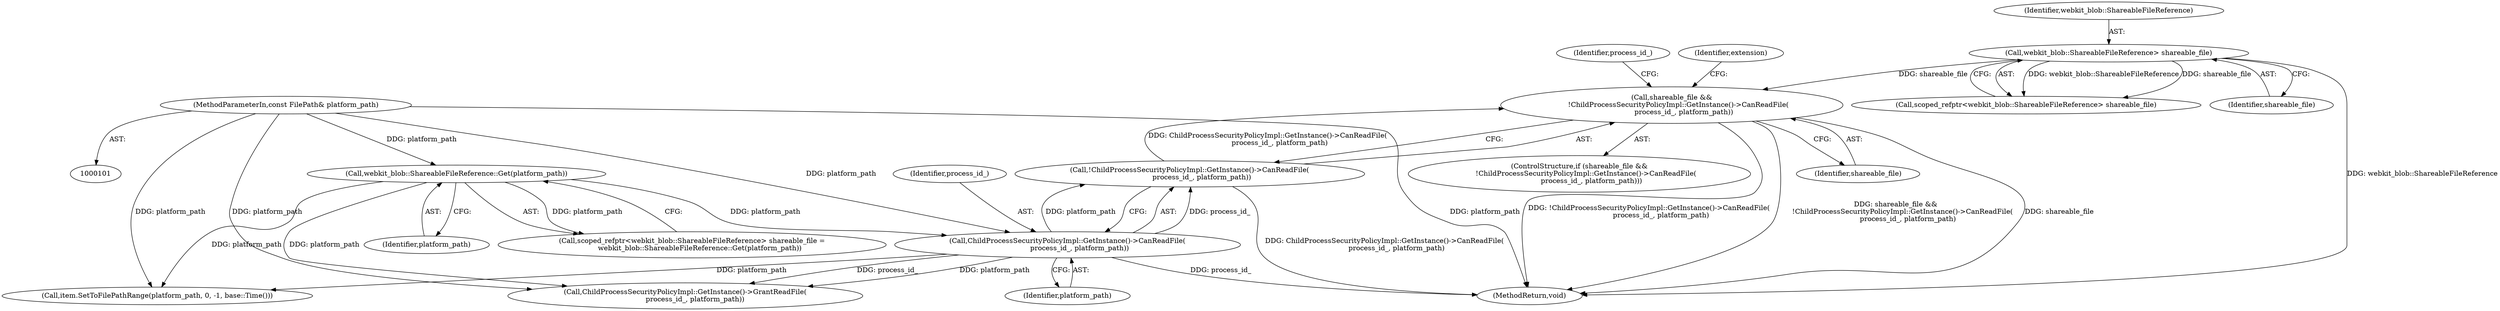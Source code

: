digraph "1_Chrome_d123966ec156cd2f92fdada36be39694641b479e_0@del" {
"1000126" [label="(Call,shareable_file &&\n      !ChildProcessSecurityPolicyImpl::GetInstance()->CanReadFile(\n           process_id_, platform_path))"];
"1000120" [label="(Call,webkit_blob::ShareableFileReference> shareable_file)"];
"1000128" [label="(Call,!ChildProcessSecurityPolicyImpl::GetInstance()->CanReadFile(\n           process_id_, platform_path))"];
"1000129" [label="(Call,ChildProcessSecurityPolicyImpl::GetInstance()->CanReadFile(\n           process_id_, platform_path))"];
"1000123" [label="(Call,webkit_blob::ShareableFileReference::Get(platform_path))"];
"1000104" [label="(MethodParameterIn,const FilePath& platform_path)"];
"1000127" [label="(Identifier,shareable_file)"];
"1000126" [label="(Call,shareable_file &&\n      !ChildProcessSecurityPolicyImpl::GetInstance()->CanReadFile(\n           process_id_, platform_path))"];
"1000104" [label="(MethodParameterIn,const FilePath& platform_path)"];
"1000124" [label="(Identifier,platform_path)"];
"1000129" [label="(Call,ChildProcessSecurityPolicyImpl::GetInstance()->CanReadFile(\n           process_id_, platform_path))"];
"1000125" [label="(ControlStructure,if (shareable_file &&\n      !ChildProcessSecurityPolicyImpl::GetInstance()->CanReadFile(\n           process_id_, platform_path)))"];
"1000143" [label="(Identifier,extension)"];
"1000133" [label="(Call,ChildProcessSecurityPolicyImpl::GetInstance()->GrantReadFile(\n         process_id_, platform_path))"];
"1000167" [label="(MethodReturn,void)"];
"1000117" [label="(Call,scoped_refptr<webkit_blob::ShareableFileReference> shareable_file =\n       webkit_blob::ShareableFileReference::Get(platform_path))"];
"1000134" [label="(Identifier,process_id_)"];
"1000122" [label="(Identifier,shareable_file)"];
"1000121" [label="(Identifier,webkit_blob::ShareableFileReference)"];
"1000120" [label="(Call,webkit_blob::ShareableFileReference> shareable_file)"];
"1000131" [label="(Identifier,platform_path)"];
"1000118" [label="(Call,scoped_refptr<webkit_blob::ShareableFileReference> shareable_file)"];
"1000147" [label="(Call,item.SetToFilePathRange(platform_path, 0, -1, base::Time()))"];
"1000123" [label="(Call,webkit_blob::ShareableFileReference::Get(platform_path))"];
"1000128" [label="(Call,!ChildProcessSecurityPolicyImpl::GetInstance()->CanReadFile(\n           process_id_, platform_path))"];
"1000130" [label="(Identifier,process_id_)"];
"1000126" -> "1000125"  [label="AST: "];
"1000126" -> "1000127"  [label="CFG: "];
"1000126" -> "1000128"  [label="CFG: "];
"1000127" -> "1000126"  [label="AST: "];
"1000128" -> "1000126"  [label="AST: "];
"1000134" -> "1000126"  [label="CFG: "];
"1000143" -> "1000126"  [label="CFG: "];
"1000126" -> "1000167"  [label="DDG: shareable_file"];
"1000126" -> "1000167"  [label="DDG: shareable_file &&\n      !ChildProcessSecurityPolicyImpl::GetInstance()->CanReadFile(\n           process_id_, platform_path)"];
"1000126" -> "1000167"  [label="DDG: !ChildProcessSecurityPolicyImpl::GetInstance()->CanReadFile(\n           process_id_, platform_path)"];
"1000120" -> "1000126"  [label="DDG: shareable_file"];
"1000128" -> "1000126"  [label="DDG: ChildProcessSecurityPolicyImpl::GetInstance()->CanReadFile(\n           process_id_, platform_path)"];
"1000120" -> "1000118"  [label="AST: "];
"1000120" -> "1000122"  [label="CFG: "];
"1000121" -> "1000120"  [label="AST: "];
"1000122" -> "1000120"  [label="AST: "];
"1000118" -> "1000120"  [label="CFG: "];
"1000120" -> "1000167"  [label="DDG: webkit_blob::ShareableFileReference"];
"1000120" -> "1000118"  [label="DDG: webkit_blob::ShareableFileReference"];
"1000120" -> "1000118"  [label="DDG: shareable_file"];
"1000128" -> "1000129"  [label="CFG: "];
"1000129" -> "1000128"  [label="AST: "];
"1000128" -> "1000167"  [label="DDG: ChildProcessSecurityPolicyImpl::GetInstance()->CanReadFile(\n           process_id_, platform_path)"];
"1000129" -> "1000128"  [label="DDG: process_id_"];
"1000129" -> "1000128"  [label="DDG: platform_path"];
"1000129" -> "1000131"  [label="CFG: "];
"1000130" -> "1000129"  [label="AST: "];
"1000131" -> "1000129"  [label="AST: "];
"1000129" -> "1000167"  [label="DDG: process_id_"];
"1000123" -> "1000129"  [label="DDG: platform_path"];
"1000104" -> "1000129"  [label="DDG: platform_path"];
"1000129" -> "1000133"  [label="DDG: process_id_"];
"1000129" -> "1000133"  [label="DDG: platform_path"];
"1000129" -> "1000147"  [label="DDG: platform_path"];
"1000123" -> "1000117"  [label="AST: "];
"1000123" -> "1000124"  [label="CFG: "];
"1000124" -> "1000123"  [label="AST: "];
"1000117" -> "1000123"  [label="CFG: "];
"1000123" -> "1000117"  [label="DDG: platform_path"];
"1000104" -> "1000123"  [label="DDG: platform_path"];
"1000123" -> "1000133"  [label="DDG: platform_path"];
"1000123" -> "1000147"  [label="DDG: platform_path"];
"1000104" -> "1000101"  [label="AST: "];
"1000104" -> "1000167"  [label="DDG: platform_path"];
"1000104" -> "1000133"  [label="DDG: platform_path"];
"1000104" -> "1000147"  [label="DDG: platform_path"];
}
